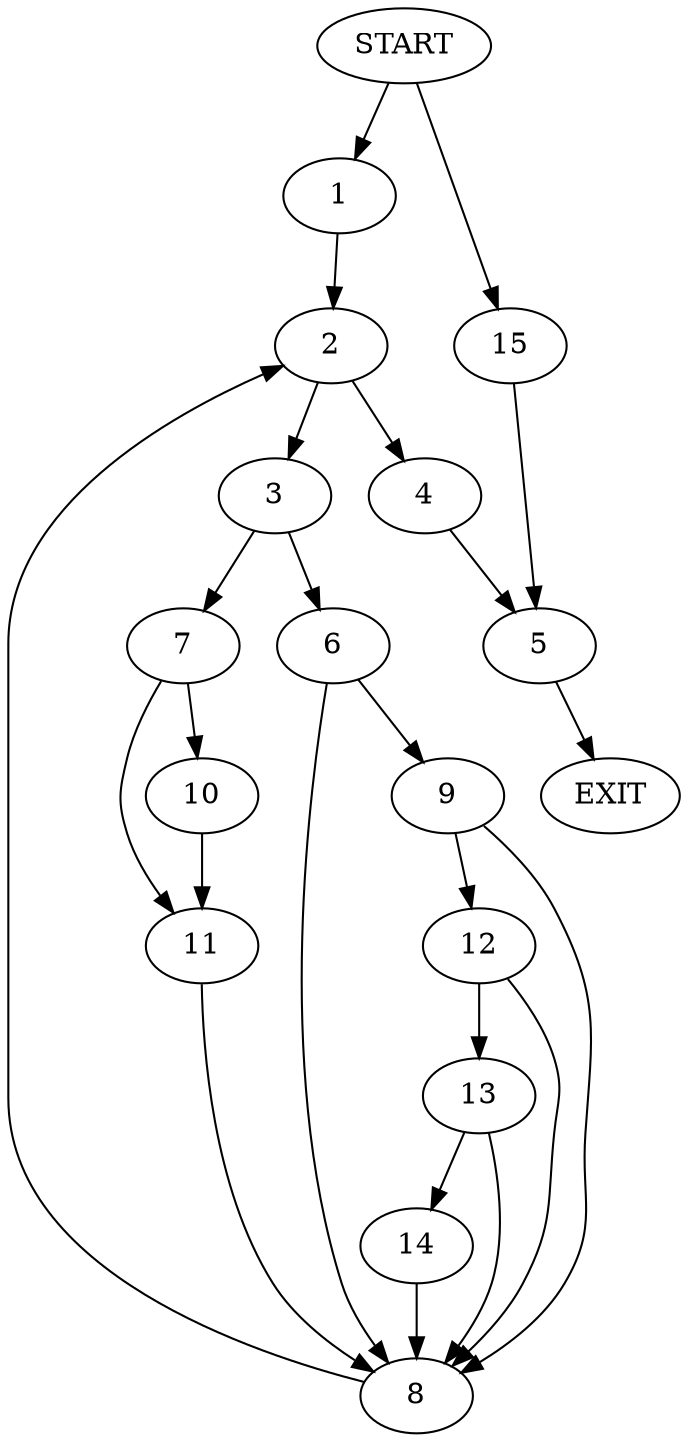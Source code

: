 digraph {
0 [label="START"]
16 [label="EXIT"]
0 -> 1
1 -> 2
2 -> 3
2 -> 4
4 -> 5
3 -> 6
3 -> 7
6 -> 8
6 -> 9
7 -> 10
7 -> 11
11 -> 8
10 -> 11
8 -> 2
9 -> 12
9 -> 8
12 -> 13
12 -> 8
13 -> 14
13 -> 8
14 -> 8
5 -> 16
0 -> 15
15 -> 5
}
